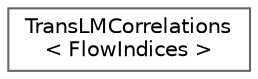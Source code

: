digraph "Graphical Class Hierarchy"
{
 // LATEX_PDF_SIZE
  bgcolor="transparent";
  edge [fontname=Helvetica,fontsize=10,labelfontname=Helvetica,labelfontsize=10];
  node [fontname=Helvetica,fontsize=10,shape=box,height=0.2,width=0.4];
  rankdir="LR";
  Node0 [id="Node000000",label="TransLMCorrelations\l\< FlowIndices \>",height=0.2,width=0.4,color="grey40", fillcolor="white", style="filled",URL="$classTransLMCorrelations.html",tooltip="Class for LM model's correlation functions."];
}
